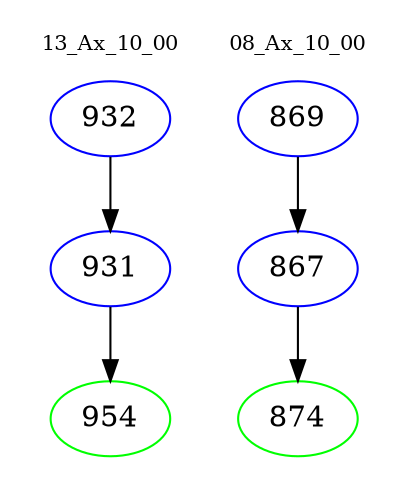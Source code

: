 digraph{
subgraph cluster_0 {
color = white
label = "13_Ax_10_00";
fontsize=10;
T0_932 [label="932", color="blue"]
T0_932 -> T0_931 [color="black"]
T0_931 [label="931", color="blue"]
T0_931 -> T0_954 [color="black"]
T0_954 [label="954", color="green"]
}
subgraph cluster_1 {
color = white
label = "08_Ax_10_00";
fontsize=10;
T1_869 [label="869", color="blue"]
T1_869 -> T1_867 [color="black"]
T1_867 [label="867", color="blue"]
T1_867 -> T1_874 [color="black"]
T1_874 [label="874", color="green"]
}
}
